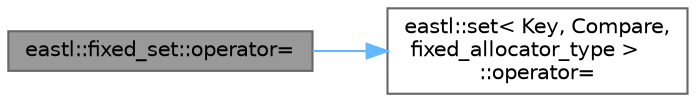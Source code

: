 digraph "eastl::fixed_set::operator="
{
 // LATEX_PDF_SIZE
  bgcolor="transparent";
  edge [fontname=Helvetica,fontsize=10,labelfontname=Helvetica,labelfontsize=10];
  node [fontname=Helvetica,fontsize=10,shape=box,height=0.2,width=0.4];
  rankdir="LR";
  Node1 [id="Node000001",label="eastl::fixed_set::operator=",height=0.2,width=0.4,color="gray40", fillcolor="grey60", style="filled", fontcolor="black",tooltip=" "];
  Node1 -> Node2 [id="edge2_Node000001_Node000002",color="steelblue1",style="solid",tooltip=" "];
  Node2 [id="Node000002",label="eastl::set\< Key, Compare,\l fixed_allocator_type \>\l::operator=",height=0.2,width=0.4,color="grey40", fillcolor="white", style="filled",URL="$classeastl_1_1set.html#aadc54ee68eb893d7ca242999fac51917",tooltip=" "];
}
